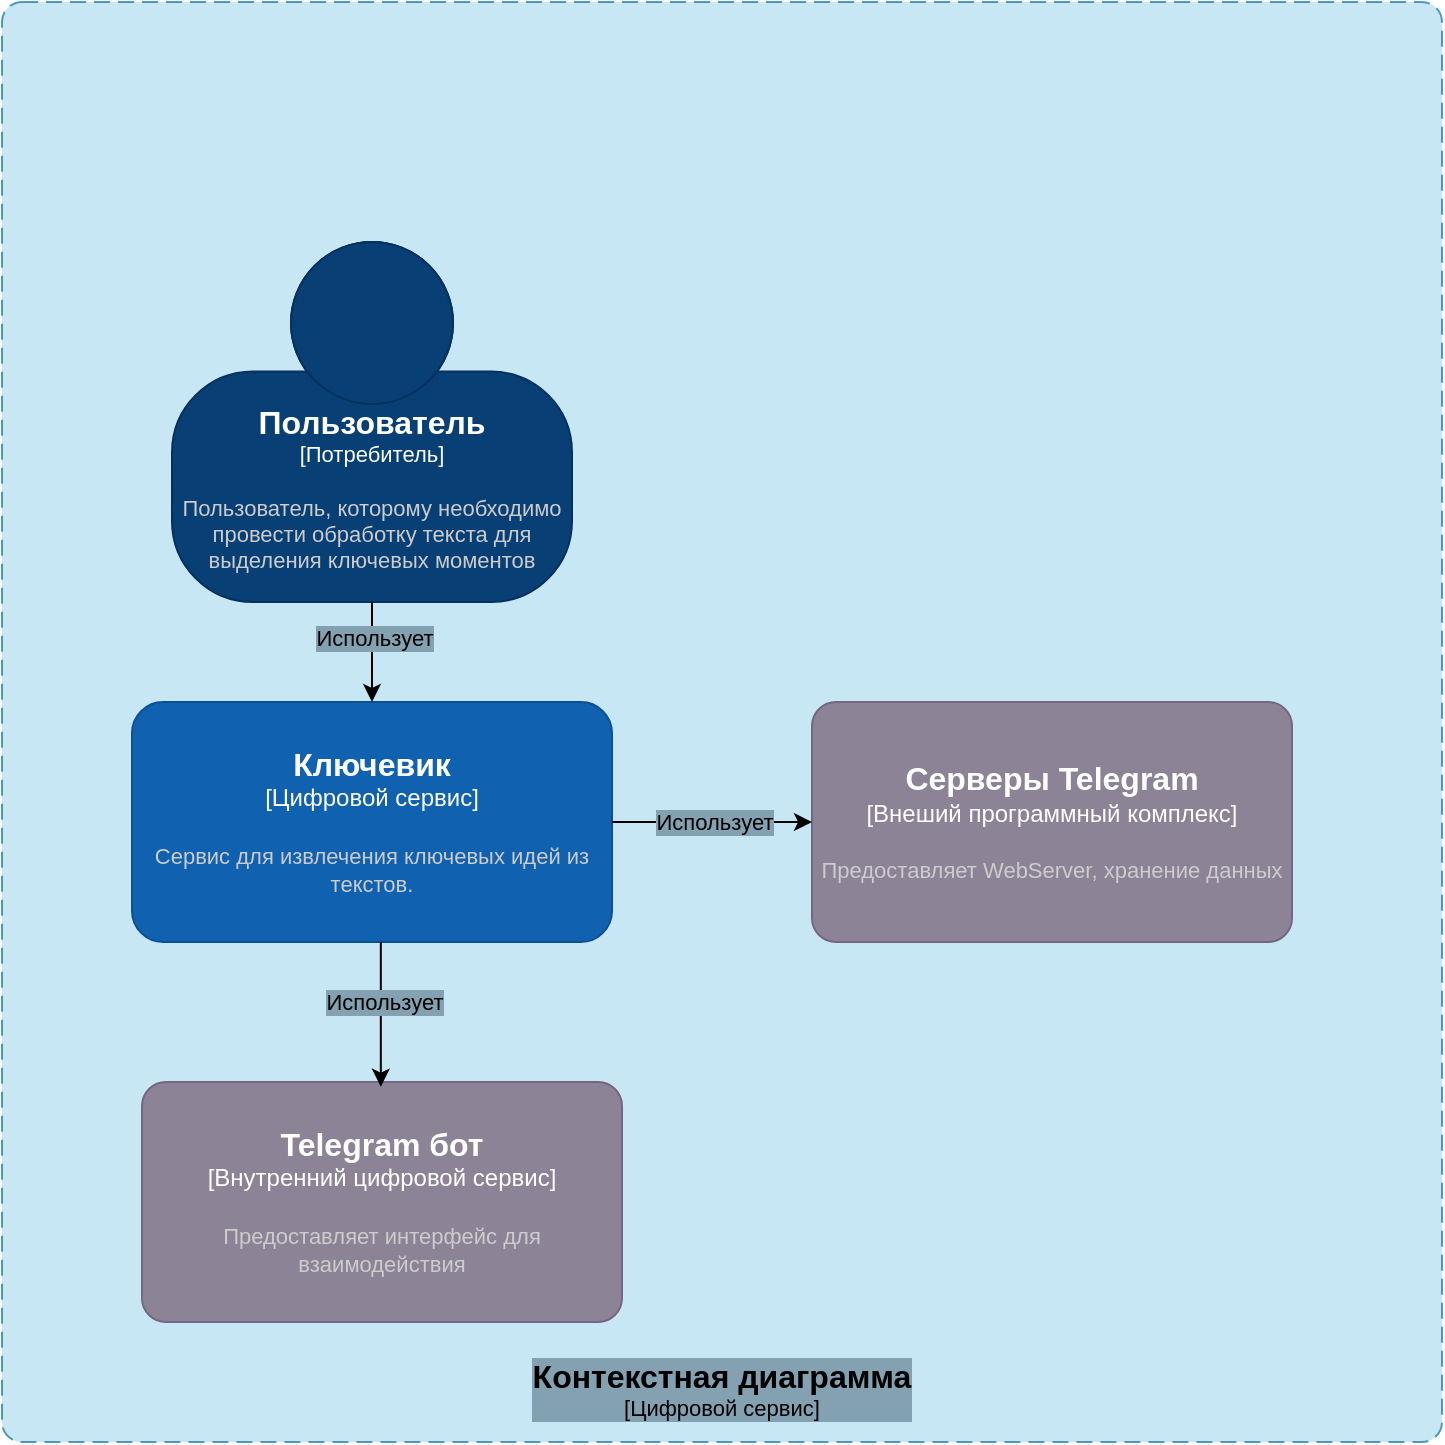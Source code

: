 <mxfile version="22.0.3" type="device">
  <diagram name="Страница — 1" id="9xD65SmlWvIp1tBc6oMi">
    <mxGraphModel dx="1687" dy="1146" grid="1" gridSize="10" guides="1" tooltips="1" connect="1" arrows="1" fold="1" page="1" pageScale="1" pageWidth="827" pageHeight="1169" math="0" shadow="0">
      <root>
        <mxCell id="0" />
        <mxCell id="1" parent="0" />
        <object placeholders="1" c4Name="Контекстная диаграмма" c4Type="SystemScopeBoundary" c4Application="Цифровой сервис" label="&lt;font style=&quot;font-size: 16px&quot;&gt;&lt;b&gt;&lt;div style=&quot;&quot;&gt;%c4Name%&lt;/div&gt;&lt;/b&gt;&lt;/font&gt;&lt;div style=&quot;&quot;&gt;[%c4Application%]&lt;/div&gt;" id="KIQyxVh75B-mARBsYM1U-149">
          <mxCell style="rounded=1;fontSize=11;whiteSpace=wrap;html=1;dashed=1;arcSize=20;fillColor=#b1ddf0;strokeColor=#10739e;labelBackgroundColor=#83a1b1;align=center;verticalAlign=bottom;labelBorderColor=none;spacingTop=0;spacing=10;dashPattern=8 4;metaEdit=1;rotatable=0;perimeter=rectanglePerimeter;noLabel=0;labelPadding=0;allowArrows=0;connectable=0;expand=0;recursiveResize=0;editable=1;pointerEvents=0;absoluteArcSize=1;points=[[0.25,0,0],[0.5,0,0],[0.75,0,0],[1,0.25,0],[1,0.5,0],[1,0.75,0],[0.75,1,0],[0.5,1,0],[0.25,1,0],[0,0.75,0],[0,0.5,0],[0,0.25,0]];opacity=70;" vertex="1" parent="1">
            <mxGeometry x="90" y="220" width="720" height="720" as="geometry" />
          </mxCell>
        </object>
        <object placeholders="1" c4Name="Ключевик" c4Type="Цифровой сервис" c4Description="Сервис для извлечения ключевых идей из текстов." label="&lt;font style=&quot;font-size: 16px&quot;&gt;&lt;b&gt;%c4Name%&lt;/b&gt;&lt;/font&gt;&lt;div&gt;[%c4Type%]&lt;/div&gt;&lt;br&gt;&lt;div&gt;&lt;font style=&quot;font-size: 11px&quot;&gt;&lt;font color=&quot;#cccccc&quot;&gt;%c4Description%&lt;/font&gt;&lt;/div&gt;" id="KIQyxVh75B-mARBsYM1U-122">
          <mxCell style="rounded=1;whiteSpace=wrap;html=1;labelBackgroundColor=none;fillColor=#1061B0;fontColor=#ffffff;align=center;arcSize=13;strokeColor=#0D5091;metaEdit=1;resizable=0;points=[[0.25,0,0],[0.5,0,0],[0.75,0,0],[1,0.25,0],[1,0.5,0],[1,0.75,0],[0.75,1,0],[0.5,1,0],[0.25,1,0],[0,0.75,0],[0,0.5,0],[0,0.25,0]];" vertex="1" parent="1">
            <mxGeometry x="155" y="570" width="240" height="120" as="geometry" />
          </mxCell>
        </object>
        <object placeholders="1" c4Name="Серверы Telegram" c4Type="Внеший программный комплекс" c4Description="Предоставляет WebServer, хранение данных" label="&lt;font style=&quot;font-size: 16px&quot;&gt;&lt;b&gt;%c4Name%&lt;/b&gt;&lt;/font&gt;&lt;div&gt;[%c4Type%]&lt;/div&gt;&lt;br&gt;&lt;div&gt;&lt;font style=&quot;font-size: 11px&quot;&gt;&lt;font color=&quot;#cccccc&quot;&gt;%c4Description%&lt;/font&gt;&lt;/div&gt;" id="KIQyxVh75B-mARBsYM1U-123">
          <mxCell style="rounded=1;whiteSpace=wrap;html=1;labelBackgroundColor=none;fillColor=#8C8496;fontColor=#ffffff;align=center;arcSize=10;strokeColor=#736782;metaEdit=1;resizable=0;points=[[0.25,0,0],[0.5,0,0],[0.75,0,0],[1,0.25,0],[1,0.5,0],[1,0.75,0],[0.75,1,0],[0.5,1,0],[0.25,1,0],[0,0.75,0],[0,0.5,0],[0,0.25,0]];" vertex="1" parent="1">
            <mxGeometry x="495" y="570" width="240" height="120" as="geometry" />
          </mxCell>
        </object>
        <object placeholders="1" c4Name="Пользователь" c4Type="Потребитель" c4Description="Пользователь, которому необходимо провести обработку текста для выделения ключевых моментов" label="&lt;font style=&quot;font-size: 16px&quot;&gt;&lt;b&gt;%c4Name%&lt;/b&gt;&lt;/font&gt;&lt;div&gt;[%c4Type%]&lt;/div&gt;&lt;br&gt;&lt;div&gt;&lt;font style=&quot;font-size: 11px&quot;&gt;&lt;font color=&quot;#cccccc&quot;&gt;%c4Description%&lt;/font&gt;&lt;/div&gt;" id="KIQyxVh75B-mARBsYM1U-125">
          <mxCell style="html=1;fontSize=11;dashed=0;whiteSpace=wrap;fillColor=#083F75;strokeColor=#06315C;fontColor=#ffffff;shape=mxgraph.c4.person2;align=center;metaEdit=1;points=[[0.5,0,0],[1,0.5,0],[1,0.75,0],[0.75,1,0],[0.5,1,0],[0.25,1,0],[0,0.75,0],[0,0.5,0]];resizable=0;" vertex="1" parent="1">
            <mxGeometry x="175" y="340" width="200" height="180" as="geometry" />
          </mxCell>
        </object>
        <mxCell id="KIQyxVh75B-mARBsYM1U-129" style="edgeStyle=orthogonalEdgeStyle;rounded=0;orthogonalLoop=1;jettySize=auto;html=1;exitX=0.5;exitY=1;exitDx=0;exitDy=0;exitPerimeter=0;entryX=0.5;entryY=0;entryDx=0;entryDy=0;entryPerimeter=0;" edge="1" parent="1" source="KIQyxVh75B-mARBsYM1U-125" target="KIQyxVh75B-mARBsYM1U-122">
          <mxGeometry relative="1" as="geometry" />
        </mxCell>
        <mxCell id="KIQyxVh75B-mARBsYM1U-130" value="Использует" style="edgeLabel;html=1;align=center;verticalAlign=middle;resizable=0;points=[];labelBackgroundColor=#83a1b1;" vertex="1" connectable="0" parent="KIQyxVh75B-mARBsYM1U-129">
          <mxGeometry x="-0.282" y="1" relative="1" as="geometry">
            <mxPoint as="offset" />
          </mxGeometry>
        </mxCell>
        <mxCell id="KIQyxVh75B-mARBsYM1U-132" style="edgeStyle=orthogonalEdgeStyle;rounded=0;orthogonalLoop=1;jettySize=auto;html=1;exitX=1;exitY=0.5;exitDx=0;exitDy=0;exitPerimeter=0;entryX=0;entryY=0.5;entryDx=0;entryDy=0;entryPerimeter=0;" edge="1" parent="1" source="KIQyxVh75B-mARBsYM1U-122" target="KIQyxVh75B-mARBsYM1U-123">
          <mxGeometry relative="1" as="geometry" />
        </mxCell>
        <mxCell id="KIQyxVh75B-mARBsYM1U-133" value="Использует" style="edgeLabel;html=1;align=center;verticalAlign=middle;resizable=0;points=[];labelBackgroundColor=#83a1b1;" vertex="1" connectable="0" parent="KIQyxVh75B-mARBsYM1U-132">
          <mxGeometry x="0.139" y="1" relative="1" as="geometry">
            <mxPoint x="-6" y="1" as="offset" />
          </mxGeometry>
        </mxCell>
        <object placeholders="1" c4Name="Telegram бот" c4Type="Внутренний цифровой сервис" c4Description="Предоставляет интерфейс для взаимодействия" label="&lt;font style=&quot;font-size: 16px&quot;&gt;&lt;b&gt;%c4Name%&lt;/b&gt;&lt;/font&gt;&lt;div&gt;[%c4Type%]&lt;/div&gt;&lt;br&gt;&lt;div&gt;&lt;font style=&quot;font-size: 11px&quot;&gt;&lt;font color=&quot;#cccccc&quot;&gt;%c4Description%&lt;/font&gt;&lt;/div&gt;" id="KIQyxVh75B-mARBsYM1U-150">
          <mxCell style="rounded=1;whiteSpace=wrap;html=1;labelBackgroundColor=none;fillColor=#8C8496;fontColor=#ffffff;align=center;arcSize=10;strokeColor=#736782;metaEdit=1;resizable=0;points=[[0.25,0,0],[0.5,0,0],[0.75,0,0],[1,0.25,0],[1,0.5,0],[1,0.75,0],[0.75,1,0],[0.5,1,0],[0.25,1,0],[0,0.75,0],[0,0.5,0],[0,0.25,0]];" vertex="1" parent="1">
            <mxGeometry x="160" y="760" width="240" height="120" as="geometry" />
          </mxCell>
        </object>
        <mxCell id="KIQyxVh75B-mARBsYM1U-156" style="edgeStyle=orthogonalEdgeStyle;rounded=0;orthogonalLoop=1;jettySize=auto;html=1;exitX=1;exitY=0.5;exitDx=0;exitDy=0;exitPerimeter=0;" edge="1" parent="1">
          <mxGeometry relative="1" as="geometry">
            <mxPoint x="279.41" y="690" as="sourcePoint" />
            <mxPoint x="279.41" y="762.353" as="targetPoint" />
          </mxGeometry>
        </mxCell>
        <mxCell id="KIQyxVh75B-mARBsYM1U-157" value="Использует" style="edgeLabel;html=1;align=center;verticalAlign=middle;resizable=0;points=[];labelBackgroundColor=#83a1b1;" vertex="1" connectable="0" parent="KIQyxVh75B-mARBsYM1U-156">
          <mxGeometry x="0.139" y="1" relative="1" as="geometry">
            <mxPoint y="-11" as="offset" />
          </mxGeometry>
        </mxCell>
      </root>
    </mxGraphModel>
  </diagram>
</mxfile>
